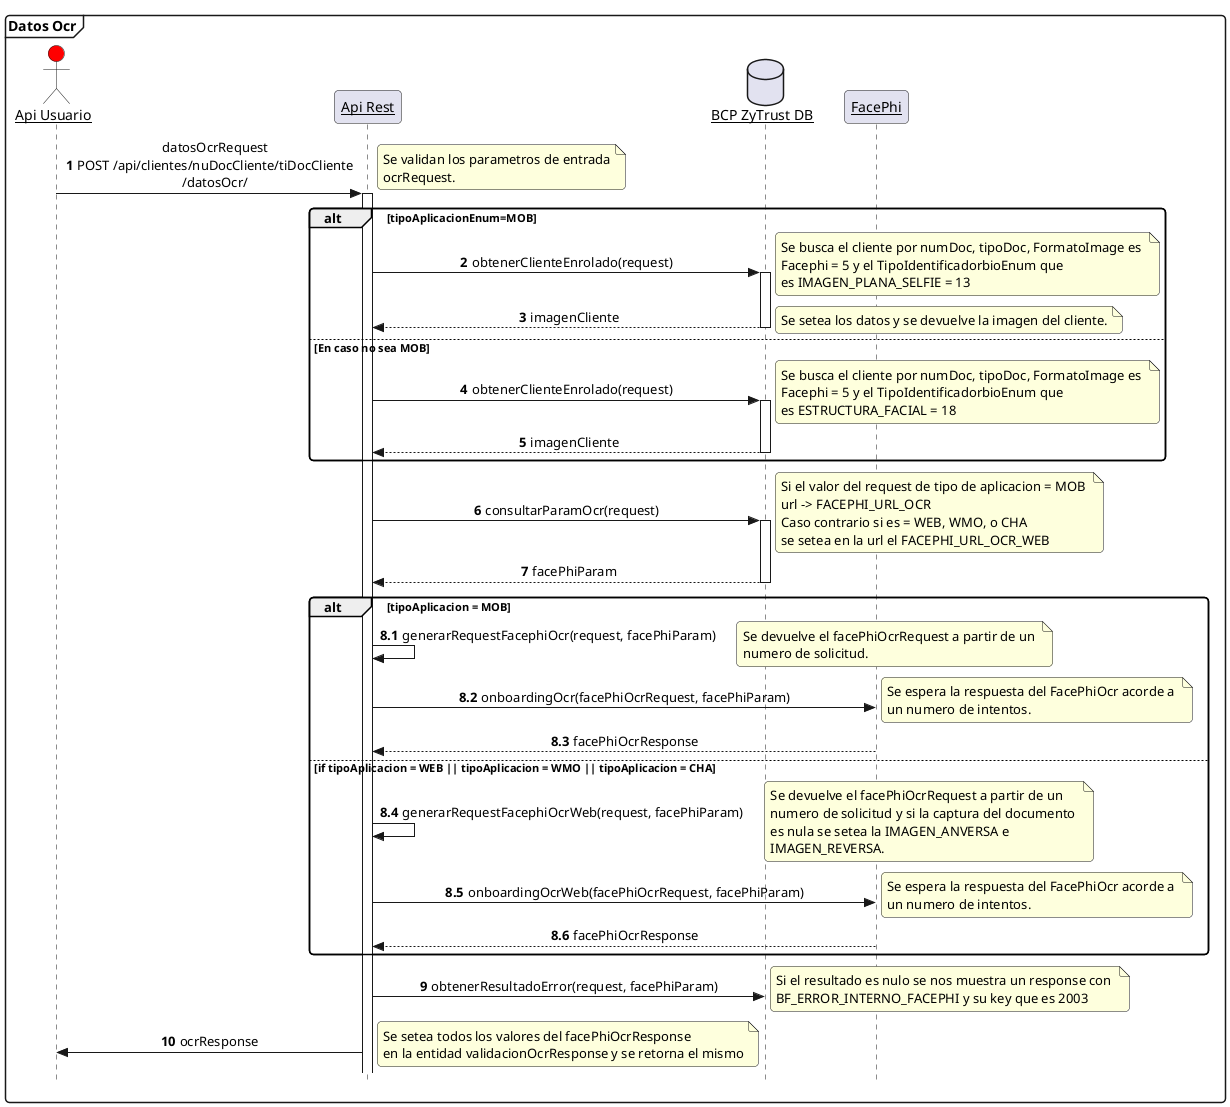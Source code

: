 @startuml DatosOcr
'https://plantuml.com/sequence-diagram
skinparam sequenceArrowThickness 1
skinparam roundcorner 8
skinparam sequenceParticipant underline
skinparam ParticipantPadding 15
skinparam BoxPadding 12
skinparam style strictuml
skinparam sequenceMessageAlign center

mainframe **Datos Ocr**
title ""
autonumber
actor "Api Usuario" as ApiUser #red
participant "Api Rest" as ApiRest
database "BCP ZyTrust DB" as DB
participant "FacePhi" as FacePhi

skinparam Style strictuml
skinparam SequenceMessageAlignment center

ApiUser-> ApiRest ++: datosOcrRequest\nPOST /api/clientes/nuDocCliente/tiDocCliente\n/datosOcr/
note right: Se validan los parametros de entrada\nocrRequest.
alt tipoAplicacionEnum=MOB
ApiRest -> DB: obtenerClienteEnrolado(request)
activate DB
note right: Se busca el cliente por numDoc, tipoDoc, FormatoImage es \nFacephi = 5 y el TipoIdentificadorbioEnum que \nes IMAGEN_PLANA_SELFIE = 13
DB --> ApiRest: imagenCliente
deactivate DB
note right: Se setea los datos y se devuelve la imagen del cliente.
else En caso no sea MOB
ApiRest -> DB: obtenerClienteEnrolado(request)
activate DB
note right: Se busca el cliente por numDoc, tipoDoc, FormatoImage es \nFacephi = 5 y el TipoIdentificadorbioEnum que \nes ESTRUCTURA_FACIAL = 18
DB --> ApiRest: imagenCliente
deactivate DB
end

ApiRest -> DB: consultarParamOcr(request)
activate DB
note right: Si el valor del request de tipo de aplicacion = MOB \nurl -> FACEPHI_URL_OCR\nCaso contrario si es = WEB, WMO, o CHA\nse setea en la url el FACEPHI_URL_OCR_WEB
DB --> ApiRest: facePhiParam
deactivate DB

alt tipoAplicacion = MOB
autonumber 8.1
ApiRest -> ApiRest: generarRequestFacephiOcr(request, facePhiParam)
note right: Se devuelve el facePhiOcrRequest a partir de un \nnumero de solicitud.

ApiRest -> FacePhi: onboardingOcr(facePhiOcrRequest, facePhiParam)
note right: Se espera la respuesta del FacePhiOcr acorde a \nun numero de intentos.
FacePhi --> ApiRest: facePhiOcrResponse
else if tipoAplicacion = WEB || tipoAplicacion = WMO || tipoAplicacion = CHA
ApiRest -> ApiRest: generarRequestFacephiOcrWeb(request, facePhiParam)
note right: Se devuelve el facePhiOcrRequest a partir de un \nnumero de solicitud y si la captura del documento \nes nula se setea la IMAGEN_ANVERSA e \nIMAGEN_REVERSA.
ApiRest -> FacePhi: onboardingOcrWeb(facePhiOcrRequest, facePhiParam)
note right: Se espera la respuesta del FacePhiOcr acorde a \nun numero de intentos.
FacePhi --> ApiRest: facePhiOcrResponse
end
autonumber 9
ApiRest -> DB: obtenerResultadoError(request, facePhiParam)
note right: Si el resultado es nulo se nos muestra un response con \nBF_ERROR_INTERNO_FACEPHI y su key que es 2003
ApiRest -> ApiUser:  ocrResponse
note right: Se setea todos los valores del facePhiOcrResponse \nen la entidad validacionOcrResponse y se retorna el mismo
@enduml